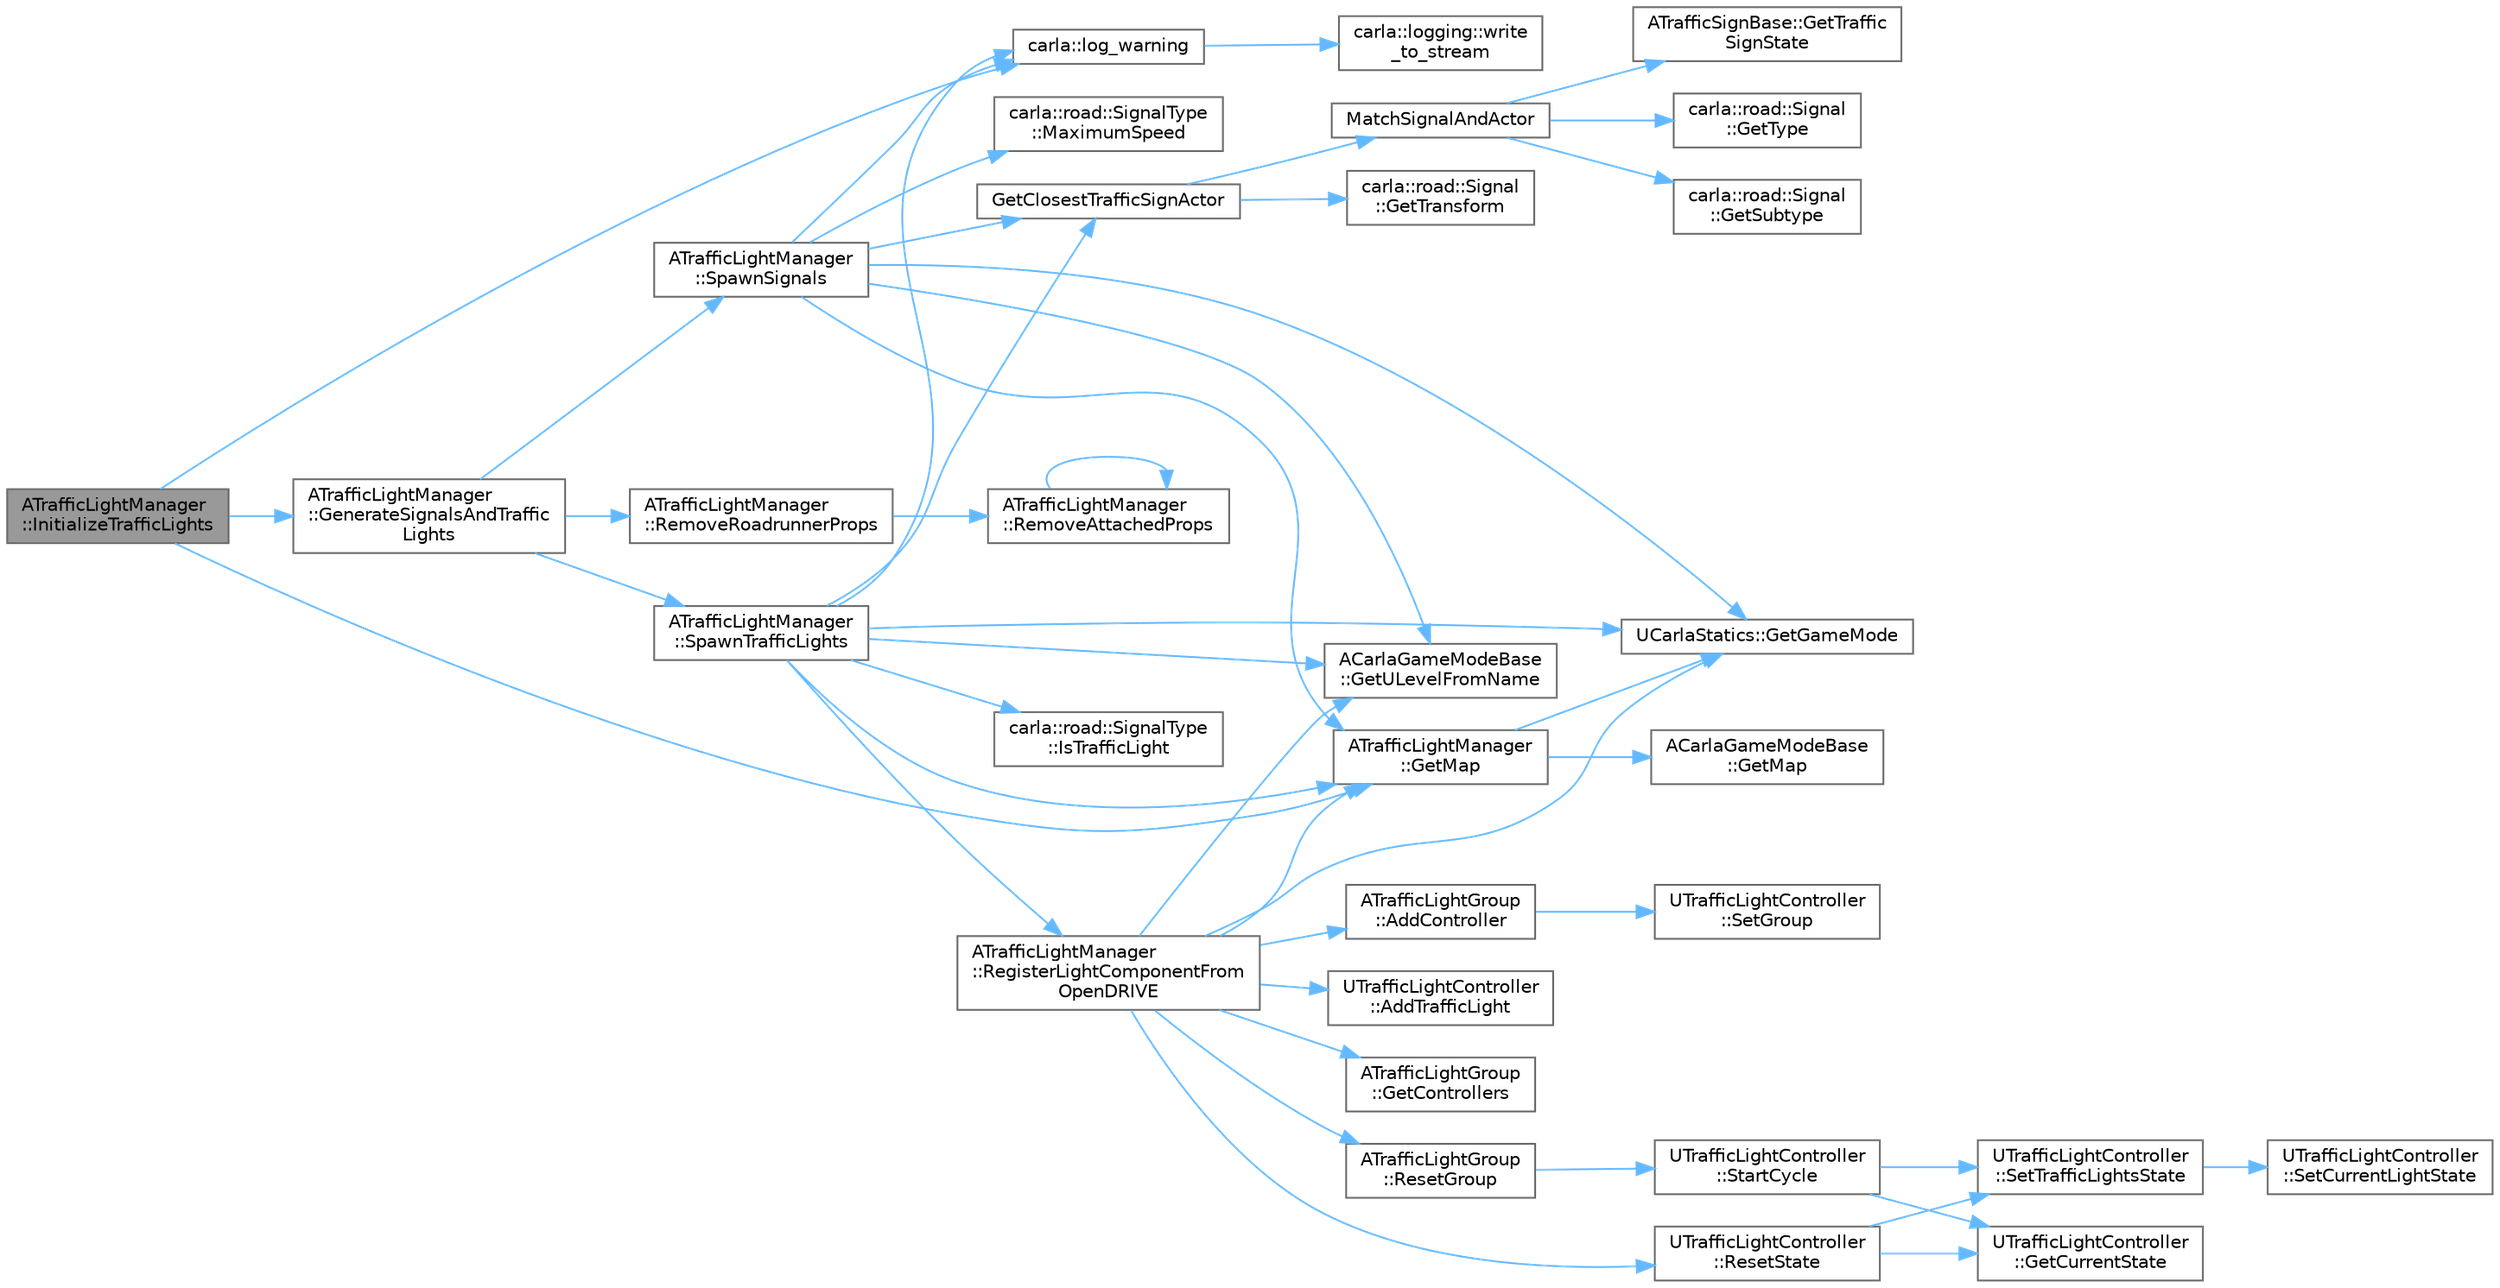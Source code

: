 digraph "ATrafficLightManager::InitializeTrafficLights"
{
 // INTERACTIVE_SVG=YES
 // LATEX_PDF_SIZE
  bgcolor="transparent";
  edge [fontname=Helvetica,fontsize=10,labelfontname=Helvetica,labelfontsize=10];
  node [fontname=Helvetica,fontsize=10,shape=box,height=0.2,width=0.4];
  rankdir="LR";
  Node1 [id="Node000001",label="ATrafficLightManager\l::InitializeTrafficLights",height=0.2,width=0.4,color="gray40", fillcolor="grey60", style="filled", fontcolor="black",tooltip=" "];
  Node1 -> Node2 [id="edge1_Node000001_Node000002",color="steelblue1",style="solid",tooltip=" "];
  Node2 [id="Node000002",label="ATrafficLightManager\l::GenerateSignalsAndTraffic\lLights",height=0.2,width=0.4,color="grey40", fillcolor="white", style="filled",URL="$df/da5/classATrafficLightManager.html#ae473e1bb0e60e5c2db5684efc72a1e89",tooltip=" "];
  Node2 -> Node3 [id="edge2_Node000002_Node000003",color="steelblue1",style="solid",tooltip=" "];
  Node3 [id="Node000003",label="ATrafficLightManager\l::RemoveRoadrunnerProps",height=0.2,width=0.4,color="grey40", fillcolor="white", style="filled",URL="$df/da5/classATrafficLightManager.html#a0be8c83af42f6123735072b55b2d38ef",tooltip=" "];
  Node3 -> Node4 [id="edge3_Node000003_Node000004",color="steelblue1",style="solid",tooltip=" "];
  Node4 [id="Node000004",label="ATrafficLightManager\l::RemoveAttachedProps",height=0.2,width=0.4,color="grey40", fillcolor="white", style="filled",URL="$df/da5/classATrafficLightManager.html#ab4d5e1d6563154d8dc3f6d5aef753238",tooltip=" "];
  Node4 -> Node4 [id="edge4_Node000004_Node000004",color="steelblue1",style="solid",tooltip=" "];
  Node2 -> Node5 [id="edge5_Node000002_Node000005",color="steelblue1",style="solid",tooltip=" "];
  Node5 [id="Node000005",label="ATrafficLightManager\l::SpawnSignals",height=0.2,width=0.4,color="grey40", fillcolor="white", style="filled",URL="$df/da5/classATrafficLightManager.html#a1ed532138f13a06c64aaa7b513114832",tooltip=" "];
  Node5 -> Node6 [id="edge6_Node000005_Node000006",color="steelblue1",style="solid",tooltip=" "];
  Node6 [id="Node000006",label="GetClosestTrafficSignActor",height=0.2,width=0.4,color="grey40", fillcolor="white", style="filled",URL="$d6/d3f/TrafficLightManager_8cpp.html#aaa56f1ec425cb3f851461d5c8bc73752",tooltip=" "];
  Node6 -> Node7 [id="edge7_Node000006_Node000007",color="steelblue1",style="solid",tooltip=" "];
  Node7 [id="Node000007",label="carla::road::Signal\l::GetTransform",height=0.2,width=0.4,color="grey40", fillcolor="white", style="filled",URL="$da/da8/classcarla_1_1road_1_1Signal.html#a0ffeb7cf50f3c1d3cc4685905b136727",tooltip=" "];
  Node6 -> Node8 [id="edge8_Node000006_Node000008",color="steelblue1",style="solid",tooltip=" "];
  Node8 [id="Node000008",label="MatchSignalAndActor",height=0.2,width=0.4,color="grey40", fillcolor="white", style="filled",URL="$d6/d3f/TrafficLightManager_8cpp.html#a31882059bb96dfbe85ab9477b6f0e53b",tooltip=" "];
  Node8 -> Node9 [id="edge9_Node000008_Node000009",color="steelblue1",style="solid",tooltip=" "];
  Node9 [id="Node000009",label="carla::road::Signal\l::GetSubtype",height=0.2,width=0.4,color="grey40", fillcolor="white", style="filled",URL="$da/da8/classcarla_1_1road_1_1Signal.html#a0bd58413ec6a58e3d541488306231eb6",tooltip=" "];
  Node8 -> Node10 [id="edge10_Node000008_Node000010",color="steelblue1",style="solid",tooltip=" "];
  Node10 [id="Node000010",label="ATrafficSignBase::GetTraffic\lSignState",height=0.2,width=0.4,color="grey40", fillcolor="white", style="filled",URL="$d3/df1/classATrafficSignBase.html#a34ada790558e6d464287442ad849e29b",tooltip=" "];
  Node8 -> Node11 [id="edge11_Node000008_Node000011",color="steelblue1",style="solid",tooltip=" "];
  Node11 [id="Node000011",label="carla::road::Signal\l::GetType",height=0.2,width=0.4,color="grey40", fillcolor="white", style="filled",URL="$da/da8/classcarla_1_1road_1_1Signal.html#a1bdb1868b94be5dd038cbc0a5dcd3187",tooltip=" "];
  Node5 -> Node12 [id="edge12_Node000005_Node000012",color="steelblue1",style="solid",tooltip=" "];
  Node12 [id="Node000012",label="UCarlaStatics::GetGameMode",height=0.2,width=0.4,color="grey40", fillcolor="white", style="filled",URL="$d7/d1e/classUCarlaStatics.html#acf94832c60579b6d161b66447719efbc",tooltip=" "];
  Node5 -> Node13 [id="edge13_Node000005_Node000013",color="steelblue1",style="solid",tooltip=" "];
  Node13 [id="Node000013",label="ATrafficLightManager\l::GetMap",height=0.2,width=0.4,color="grey40", fillcolor="white", style="filled",URL="$df/da5/classATrafficLightManager.html#a94926005e8cd881102dec94e331b70b4",tooltip=" "];
  Node13 -> Node12 [id="edge14_Node000013_Node000012",color="steelblue1",style="solid",tooltip=" "];
  Node13 -> Node14 [id="edge15_Node000013_Node000014",color="steelblue1",style="solid",tooltip=" "];
  Node14 [id="Node000014",label="ACarlaGameModeBase\l::GetMap",height=0.2,width=0.4,color="grey40", fillcolor="white", style="filled",URL="$db/de5/classACarlaGameModeBase.html#ae2c2de515bd6ad674844fde59cbfbf3d",tooltip=" "];
  Node5 -> Node15 [id="edge16_Node000005_Node000015",color="steelblue1",style="solid",tooltip=" "];
  Node15 [id="Node000015",label="ACarlaGameModeBase\l::GetULevelFromName",height=0.2,width=0.4,color="grey40", fillcolor="white", style="filled",URL="$db/de5/classACarlaGameModeBase.html#a968e6a94c33bd32539cb5aa370e66580",tooltip=" "];
  Node5 -> Node16 [id="edge17_Node000005_Node000016",color="steelblue1",style="solid",tooltip=" "];
  Node16 [id="Node000016",label="carla::log_warning",height=0.2,width=0.4,color="grey40", fillcolor="white", style="filled",URL="$d9/d36/namespacecarla.html#aca0bf2b2b37178b5e39c9bdbb5fadeb6",tooltip=" "];
  Node16 -> Node17 [id="edge18_Node000016_Node000017",color="steelblue1",style="solid",tooltip=" "];
  Node17 [id="Node000017",label="carla::logging::write\l_to_stream",height=0.2,width=0.4,color="grey40", fillcolor="white", style="filled",URL="$d2/d8c/namespacecarla_1_1logging.html#a4193666236852fb6a6977299a31445d8",tooltip=" "];
  Node5 -> Node18 [id="edge19_Node000005_Node000018",color="steelblue1",style="solid",tooltip=" "];
  Node18 [id="Node000018",label="carla::road::SignalType\l::MaximumSpeed",height=0.2,width=0.4,color="grey40", fillcolor="white", style="filled",URL="$db/d47/classcarla_1_1road_1_1SignalType.html#ab9350ca7ad1259136511a7327cf21554",tooltip=" "];
  Node2 -> Node19 [id="edge20_Node000002_Node000019",color="steelblue1",style="solid",tooltip=" "];
  Node19 [id="Node000019",label="ATrafficLightManager\l::SpawnTrafficLights",height=0.2,width=0.4,color="grey40", fillcolor="white", style="filled",URL="$df/da5/classATrafficLightManager.html#a86d8da5023cf7523924fa33e0feb2e0f",tooltip=" "];
  Node19 -> Node6 [id="edge21_Node000019_Node000006",color="steelblue1",style="solid",tooltip=" "];
  Node19 -> Node12 [id="edge22_Node000019_Node000012",color="steelblue1",style="solid",tooltip=" "];
  Node19 -> Node13 [id="edge23_Node000019_Node000013",color="steelblue1",style="solid",tooltip=" "];
  Node19 -> Node15 [id="edge24_Node000019_Node000015",color="steelblue1",style="solid",tooltip=" "];
  Node19 -> Node20 [id="edge25_Node000019_Node000020",color="steelblue1",style="solid",tooltip=" "];
  Node20 [id="Node000020",label="carla::road::SignalType\l::IsTrafficLight",height=0.2,width=0.4,color="grey40", fillcolor="white", style="filled",URL="$db/d47/classcarla_1_1road_1_1SignalType.html#aa4bab3287ce92cf7e1ba04767775ebf0",tooltip=" "];
  Node19 -> Node16 [id="edge26_Node000019_Node000016",color="steelblue1",style="solid",tooltip=" "];
  Node19 -> Node21 [id="edge27_Node000019_Node000021",color="steelblue1",style="solid",tooltip=" "];
  Node21 [id="Node000021",label="ATrafficLightManager\l::RegisterLightComponentFrom\lOpenDRIVE",height=0.2,width=0.4,color="grey40", fillcolor="white", style="filled",URL="$df/da5/classATrafficLightManager.html#a32e1423d001b738bddbe695a983789ae",tooltip=" "];
  Node21 -> Node22 [id="edge28_Node000021_Node000022",color="steelblue1",style="solid",tooltip=" "];
  Node22 [id="Node000022",label="ATrafficLightGroup\l::AddController",height=0.2,width=0.4,color="grey40", fillcolor="white", style="filled",URL="$dd/d12/classATrafficLightGroup.html#ab1d735d9af5288b89b586a5403be1392",tooltip=" "];
  Node22 -> Node23 [id="edge29_Node000022_Node000023",color="steelblue1",style="solid",tooltip=" "];
  Node23 [id="Node000023",label="UTrafficLightController\l::SetGroup",height=0.2,width=0.4,color="grey40", fillcolor="white", style="filled",URL="$d3/d08/classUTrafficLightController.html#a1e10d26cf7fc365712074b5c53da9947",tooltip=" "];
  Node21 -> Node24 [id="edge30_Node000021_Node000024",color="steelblue1",style="solid",tooltip=" "];
  Node24 [id="Node000024",label="UTrafficLightController\l::AddTrafficLight",height=0.2,width=0.4,color="grey40", fillcolor="white", style="filled",URL="$d3/d08/classUTrafficLightController.html#ad6fd2ff47ab36f7862315075b87c15e6",tooltip=" "];
  Node21 -> Node25 [id="edge31_Node000021_Node000025",color="steelblue1",style="solid",tooltip=" "];
  Node25 [id="Node000025",label="ATrafficLightGroup\l::GetControllers",height=0.2,width=0.4,color="grey40", fillcolor="white", style="filled",URL="$dd/d12/classATrafficLightGroup.html#aa6bd0ac6f72526455184a9395fd5e998",tooltip=" "];
  Node21 -> Node12 [id="edge32_Node000021_Node000012",color="steelblue1",style="solid",tooltip=" "];
  Node21 -> Node13 [id="edge33_Node000021_Node000013",color="steelblue1",style="solid",tooltip=" "];
  Node21 -> Node15 [id="edge34_Node000021_Node000015",color="steelblue1",style="solid",tooltip=" "];
  Node21 -> Node26 [id="edge35_Node000021_Node000026",color="steelblue1",style="solid",tooltip=" "];
  Node26 [id="Node000026",label="ATrafficLightGroup\l::ResetGroup",height=0.2,width=0.4,color="grey40", fillcolor="white", style="filled",URL="$dd/d12/classATrafficLightGroup.html#a610a6e9c2616a616f0b4774c93210120",tooltip=" "];
  Node26 -> Node27 [id="edge36_Node000026_Node000027",color="steelblue1",style="solid",tooltip=" "];
  Node27 [id="Node000027",label="UTrafficLightController\l::StartCycle",height=0.2,width=0.4,color="grey40", fillcolor="white", style="filled",URL="$d3/d08/classUTrafficLightController.html#abccad600709c8fdae5100e6e976f80f3",tooltip=" "];
  Node27 -> Node28 [id="edge37_Node000027_Node000028",color="steelblue1",style="solid",tooltip=" "];
  Node28 [id="Node000028",label="UTrafficLightController\l::GetCurrentState",height=0.2,width=0.4,color="grey40", fillcolor="white", style="filled",URL="$d3/d08/classUTrafficLightController.html#a88c0f7514305f9b0e3a0830d4a38de3f",tooltip=" "];
  Node27 -> Node29 [id="edge38_Node000027_Node000029",color="steelblue1",style="solid",tooltip=" "];
  Node29 [id="Node000029",label="UTrafficLightController\l::SetTrafficLightsState",height=0.2,width=0.4,color="grey40", fillcolor="white", style="filled",URL="$d3/d08/classUTrafficLightController.html#a1714a76c5f33a9a2068ea45f02bc2301",tooltip=" "];
  Node29 -> Node30 [id="edge39_Node000029_Node000030",color="steelblue1",style="solid",tooltip=" "];
  Node30 [id="Node000030",label="UTrafficLightController\l::SetCurrentLightState",height=0.2,width=0.4,color="grey40", fillcolor="white", style="filled",URL="$d3/d08/classUTrafficLightController.html#a52b062901f578f35ec44cb340d169885",tooltip=" "];
  Node21 -> Node31 [id="edge40_Node000021_Node000031",color="steelblue1",style="solid",tooltip=" "];
  Node31 [id="Node000031",label="UTrafficLightController\l::ResetState",height=0.2,width=0.4,color="grey40", fillcolor="white", style="filled",URL="$d3/d08/classUTrafficLightController.html#af0b760acc56572446cbcc07b48701776",tooltip=" "];
  Node31 -> Node28 [id="edge41_Node000031_Node000028",color="steelblue1",style="solid",tooltip=" "];
  Node31 -> Node29 [id="edge42_Node000031_Node000029",color="steelblue1",style="solid",tooltip=" "];
  Node1 -> Node13 [id="edge43_Node000001_Node000013",color="steelblue1",style="solid",tooltip=" "];
  Node1 -> Node16 [id="edge44_Node000001_Node000016",color="steelblue1",style="solid",tooltip=" "];
}
